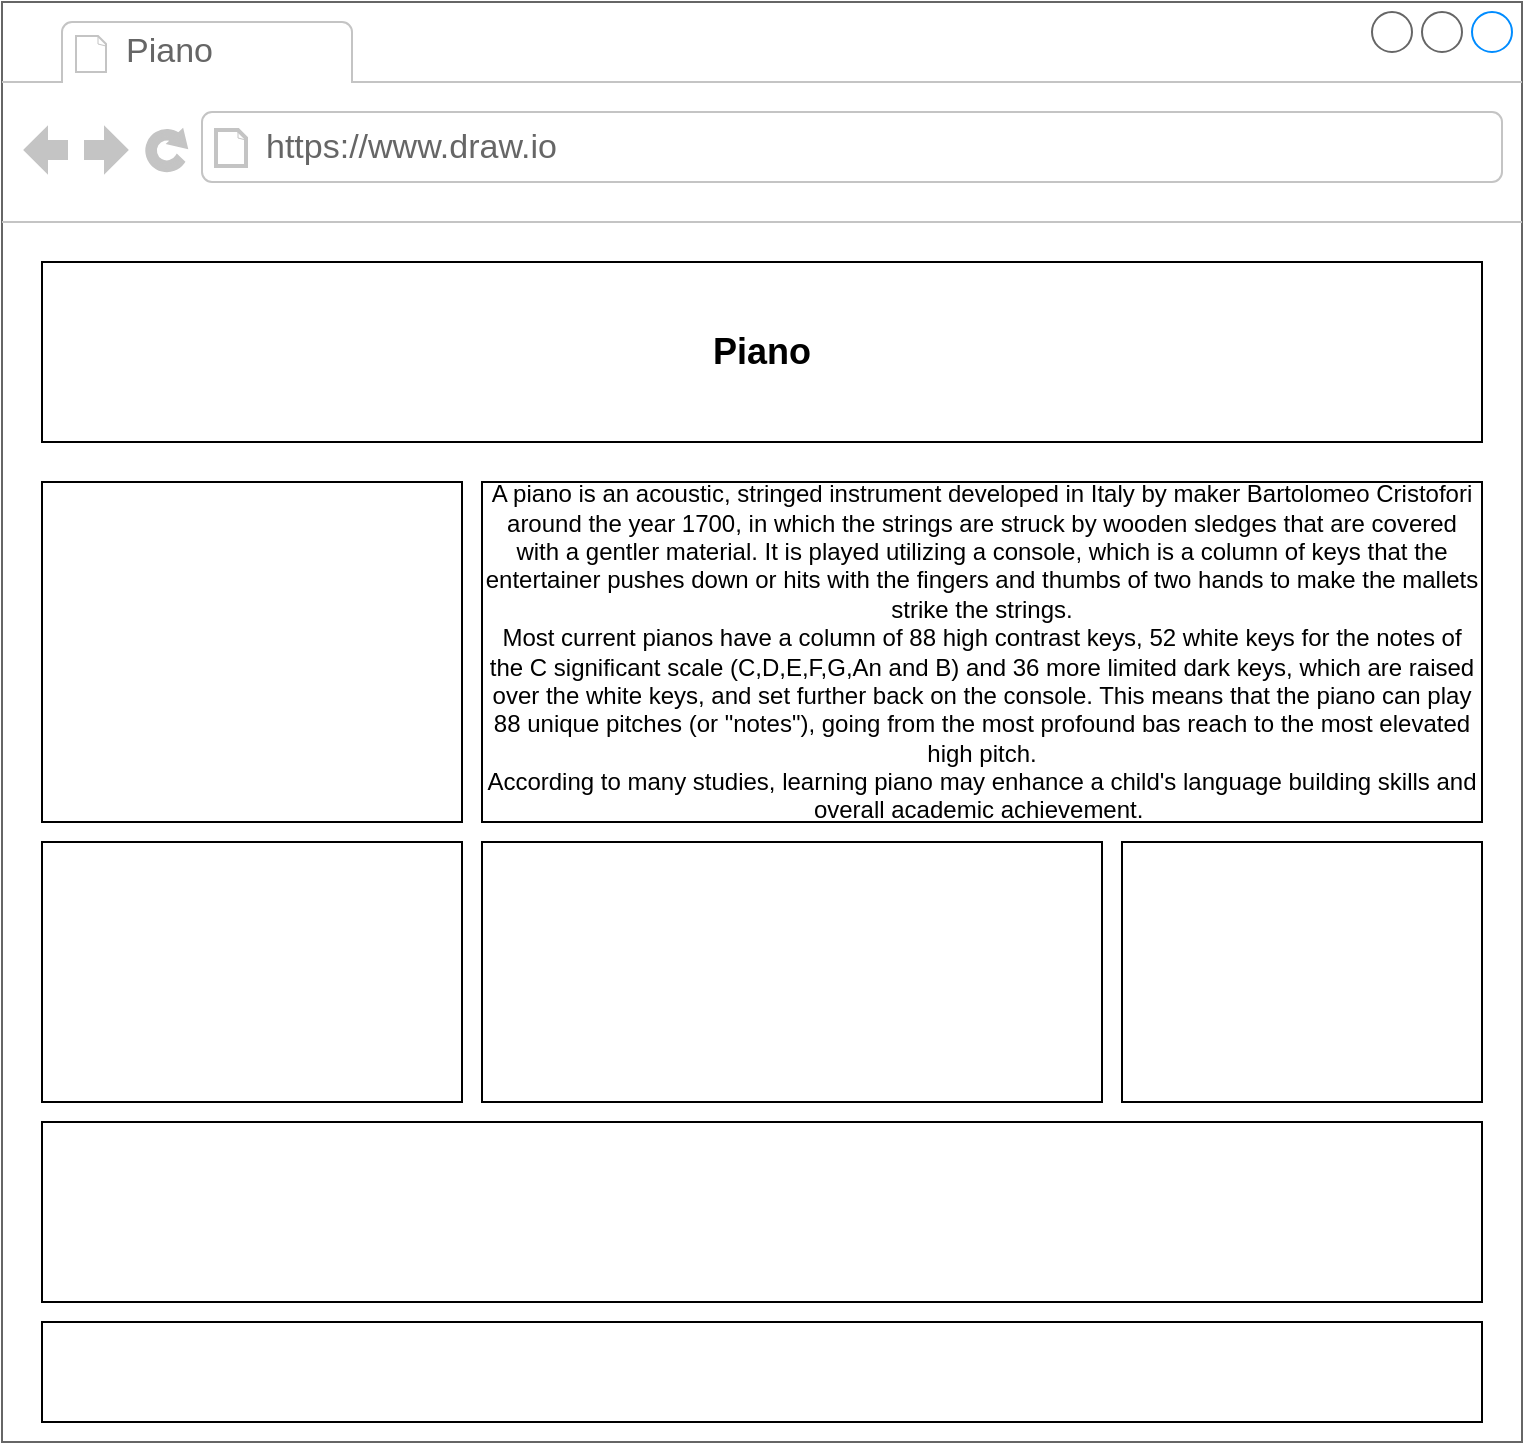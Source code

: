 <mxfile version="14.6.11" type="github">
  <diagram id="iqpr5mrAYjwXvnlzRduS" name="Page-1">
    <mxGraphModel dx="742" dy="793" grid="1" gridSize="10" guides="1" tooltips="1" connect="1" arrows="1" fold="1" page="1" pageScale="1" pageWidth="850" pageHeight="1100" math="0" shadow="0">
      <root>
        <mxCell id="0" />
        <mxCell id="1" parent="0" />
        <mxCell id="4nY_06EdZfit46rmcfSU-1" value="" style="strokeWidth=1;shadow=0;dashed=0;align=center;html=1;shape=mxgraph.mockup.containers.browserWindow;rSize=0;strokeColor=#666666;strokeColor2=#008cff;strokeColor3=#c4c4c4;mainText=,;recursiveResize=0;" vertex="1" parent="1">
          <mxGeometry x="40" y="40" width="760" height="720" as="geometry" />
        </mxCell>
        <mxCell id="4nY_06EdZfit46rmcfSU-2" value="Piano" style="strokeWidth=1;shadow=0;dashed=0;align=center;html=1;shape=mxgraph.mockup.containers.anchor;fontSize=17;fontColor=#666666;align=left;" vertex="1" parent="4nY_06EdZfit46rmcfSU-1">
          <mxGeometry x="60" y="12" width="110" height="26" as="geometry" />
        </mxCell>
        <mxCell id="4nY_06EdZfit46rmcfSU-3" value="https://www.draw.io" style="strokeWidth=1;shadow=0;dashed=0;align=center;html=1;shape=mxgraph.mockup.containers.anchor;rSize=0;fontSize=17;fontColor=#666666;align=left;" vertex="1" parent="4nY_06EdZfit46rmcfSU-1">
          <mxGeometry x="130" y="60" width="250" height="26" as="geometry" />
        </mxCell>
        <mxCell id="4nY_06EdZfit46rmcfSU-4" value="Piano" style="rounded=0;whiteSpace=wrap;html=1;fontStyle=1;fontSize=18;" vertex="1" parent="4nY_06EdZfit46rmcfSU-1">
          <mxGeometry x="20" y="130" width="720" height="90" as="geometry" />
        </mxCell>
        <mxCell id="4nY_06EdZfit46rmcfSU-5" value="" style="rounded=0;whiteSpace=wrap;html=1;" vertex="1" parent="4nY_06EdZfit46rmcfSU-1">
          <mxGeometry x="20" y="240" width="210" height="170" as="geometry" />
        </mxCell>
        <mxCell id="4nY_06EdZfit46rmcfSU-6" value="A piano is an acoustic, stringed instrument developed in Italy by maker Bartolomeo Cristofori around the year 1700, in which the strings are struck by wooden sledges that are covered with a gentler material. It is played utilizing a console, which is a column of keys that the entertainer pushes down or hits with the fingers and thumbs of two hands to make the mallets strike the strings.&lt;br&gt;Most current pianos have a column of 88 high contrast keys, 52 white keys for the notes of the C significant scale (C,D,E,F,G,An and B) and 36 more limited dark keys, which are raised over the white keys, and set further back on the console. This means that the piano can play 88 unique pitches (or &quot;notes&quot;), going from the most profound bas reach to the most elevated high pitch.&lt;br&gt;According to many studies, learning piano may enhance a child&#39;s language building skills and overall academic achievement.&amp;nbsp;&lt;br&gt;" style="rounded=0;whiteSpace=wrap;html=1;" vertex="1" parent="4nY_06EdZfit46rmcfSU-1">
          <mxGeometry x="240" y="240" width="500" height="170" as="geometry" />
        </mxCell>
        <mxCell id="4nY_06EdZfit46rmcfSU-7" value="" style="rounded=0;whiteSpace=wrap;html=1;" vertex="1" parent="4nY_06EdZfit46rmcfSU-1">
          <mxGeometry x="20" y="420" width="210" height="130" as="geometry" />
        </mxCell>
        <mxCell id="4nY_06EdZfit46rmcfSU-15" value="" style="rounded=0;whiteSpace=wrap;html=1;" vertex="1" parent="4nY_06EdZfit46rmcfSU-1">
          <mxGeometry x="240" y="420" width="310" height="130" as="geometry" />
        </mxCell>
        <mxCell id="4nY_06EdZfit46rmcfSU-16" value="" style="rounded=0;whiteSpace=wrap;html=1;" vertex="1" parent="4nY_06EdZfit46rmcfSU-1">
          <mxGeometry x="560" y="420" width="180" height="130" as="geometry" />
        </mxCell>
        <mxCell id="4nY_06EdZfit46rmcfSU-17" value="" style="rounded=0;whiteSpace=wrap;html=1;" vertex="1" parent="4nY_06EdZfit46rmcfSU-1">
          <mxGeometry x="20" y="560" width="720" height="90" as="geometry" />
        </mxCell>
        <mxCell id="4nY_06EdZfit46rmcfSU-18" value="" style="rounded=0;whiteSpace=wrap;html=1;" vertex="1" parent="4nY_06EdZfit46rmcfSU-1">
          <mxGeometry x="20" y="660" width="720" height="50" as="geometry" />
        </mxCell>
      </root>
    </mxGraphModel>
  </diagram>
</mxfile>
